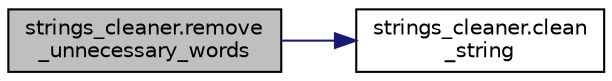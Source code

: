 digraph "strings_cleaner.remove_unnecessary_words"
{
 // LATEX_PDF_SIZE
  edge [fontname="Helvetica",fontsize="10",labelfontname="Helvetica",labelfontsize="10"];
  node [fontname="Helvetica",fontsize="10",shape=record];
  rankdir="LR";
  Node1 [label="strings_cleaner.remove\l_unnecessary_words",height=0.2,width=0.4,color="black", fillcolor="grey75", style="filled", fontcolor="black",tooltip=" "];
  Node1 -> Node2 [color="midnightblue",fontsize="10",style="solid",fontname="Helvetica"];
  Node2 [label="strings_cleaner.clean\l_string",height=0.2,width=0.4,color="black", fillcolor="white", style="filled",URL="$d6/da1/namespacestrings__cleaner_aec841d0923c59fd4b50ff6429a890c44.html#aec841d0923c59fd4b50ff6429a890c44",tooltip=" "];
}
